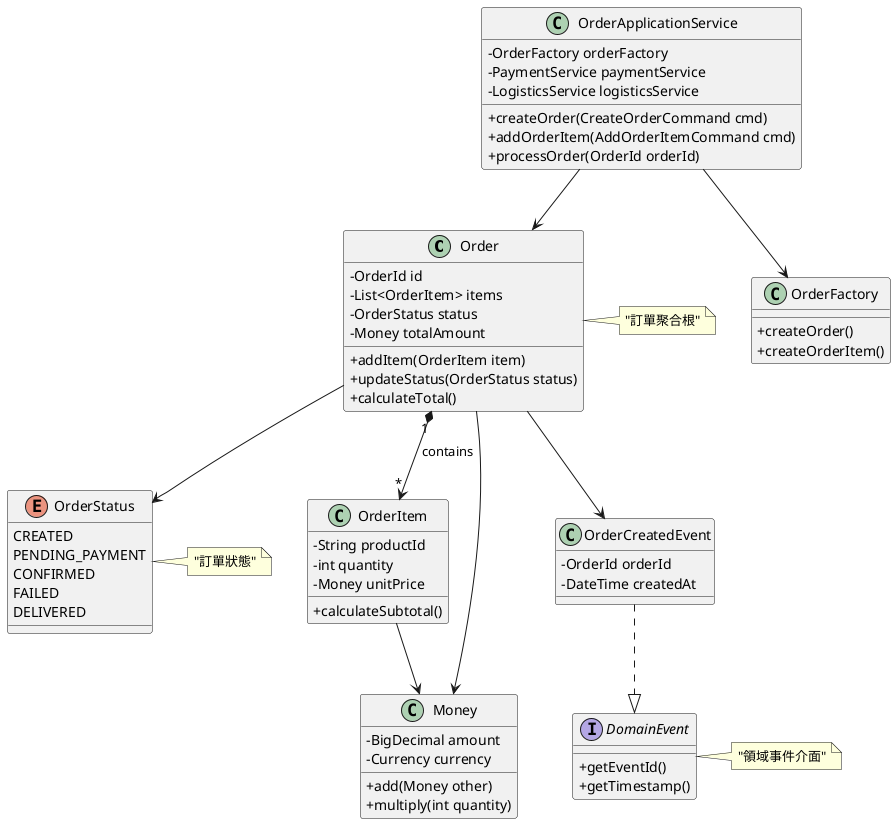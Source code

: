 @startuml 訂單系統類別圖
skinparam classAttributeIconSize 0

class Order {
    -OrderId id
    -List<OrderItem> items
    -OrderStatus status
    -Money totalAmount
    +addItem(OrderItem item)
    +updateStatus(OrderStatus status)
    +calculateTotal()
}

class OrderItem {
    -String productId
    -int quantity
    -Money unitPrice
    +calculateSubtotal()
}

class Money {
    -BigDecimal amount
    -Currency currency
    +add(Money other)
    +multiply(int quantity)
}

enum OrderStatus {
    CREATED
    PENDING_PAYMENT
    CONFIRMED
    FAILED
    DELIVERED
}

class OrderApplicationService {
    -OrderFactory orderFactory
    -PaymentService paymentService
    -LogisticsService logisticsService
    +createOrder(CreateOrderCommand cmd)
    +addOrderItem(AddOrderItemCommand cmd)
    +processOrder(OrderId orderId)
}

class OrderFactory {
    +createOrder()
    +createOrderItem()
}

interface DomainEvent {
    +getEventId()
    +getTimestamp()
}

class OrderCreatedEvent {
    -OrderId orderId
    -DateTime createdAt
}

Order "1" *--> "*" OrderItem : contains
Order --> OrderStatus
Order --> Money
OrderItem --> Money
OrderApplicationService --> OrderFactory
OrderApplicationService --> Order
Order --> OrderCreatedEvent
OrderCreatedEvent ..|> DomainEvent

note right of Order : "訂單聚合根"
note right of OrderStatus : "訂單狀態"
note right of DomainEvent : "領域事件介面"

@enduml
